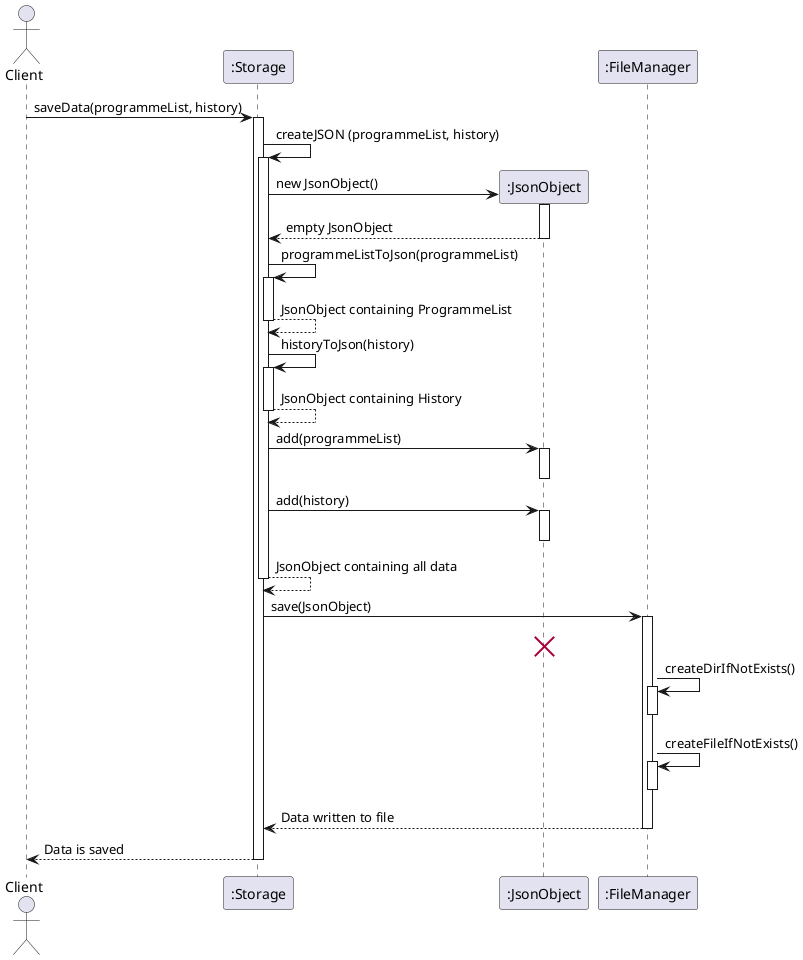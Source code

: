@startuml

actor Client
participant ":Storage" as Storage
participant ":JsonObject" as JsonObject
participant ":FileManager" as FileManager

Client -> Storage : saveData(programmeList, history)
activate Storage

Storage -> Storage : createJSON (programmeList, history)
activate Storage
create JsonObject
Storage -> JsonObject : new JsonObject()
activate JsonObject
JsonObject --> Storage : empty JsonObject
deactivate JsonObject

Storage -> Storage : programmeListToJson(programmeList)
activate Storage
Storage --> Storage : JsonObject containing ProgrammeList
deactivate Storage

Storage -> Storage : historyToJson(history)
activate Storage
Storage --> Storage : JsonObject containing History
deactivate Storage

Storage -> JsonObject : add(programmeList)
activate JsonObject
deactivate JsonObject
Storage -> JsonObject : add(history)
activate JsonObject
deactivate JsonObject

Storage --> Storage : JsonObject containing all data
deactivate Storage


Storage -> FileManager : save(JsonObject)
activate FileManager
destroy JsonObject
FileManager -> FileManager : createDirIfNotExists()
activate FileManager
deactivate FileManager
FileManager -> FileManager : createFileIfNotExists()
activate FileManager
deactivate FileManager

FileManager --> Storage : Data written to file
deactivate FileManager

Storage --> Client : Data is saved
deactivate Storage

@enduml
